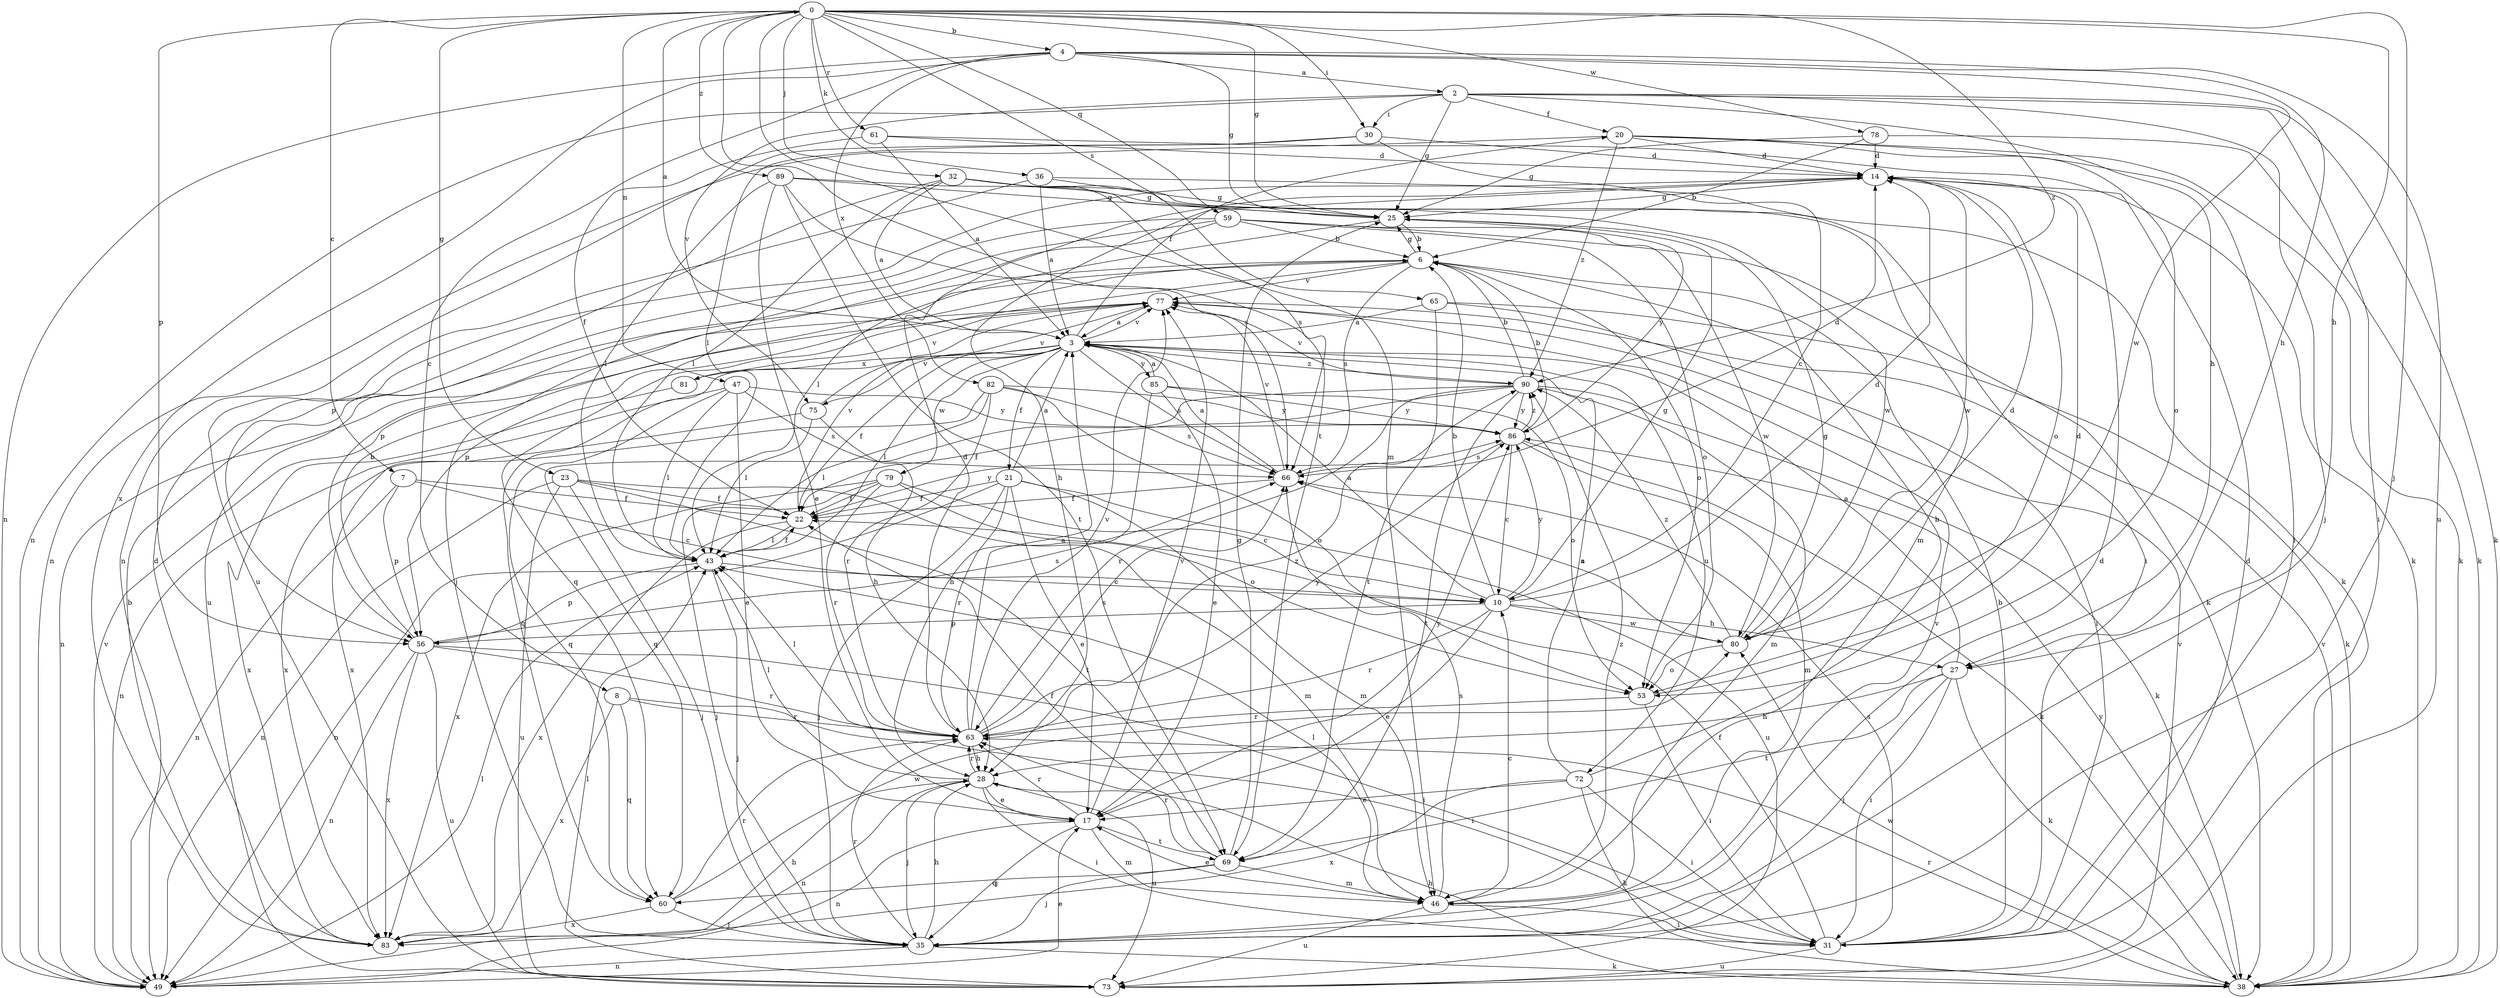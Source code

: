 strict digraph  {
0;
2;
3;
4;
6;
7;
8;
10;
14;
17;
20;
21;
22;
23;
25;
27;
28;
30;
31;
32;
35;
36;
38;
43;
46;
47;
49;
53;
56;
59;
60;
61;
63;
65;
66;
69;
72;
73;
75;
77;
78;
79;
80;
81;
82;
83;
85;
86;
89;
90;
0 -> 4  [label=b];
0 -> 7  [label=c];
0 -> 23  [label=g];
0 -> 25  [label=g];
0 -> 27  [label=h];
0 -> 30  [label=i];
0 -> 32  [label=j];
0 -> 35  [label=j];
0 -> 36  [label=k];
0 -> 46  [label=m];
0 -> 47  [label=n];
0 -> 56  [label=p];
0 -> 59  [label=q];
0 -> 61  [label=r];
0 -> 65  [label=s];
0 -> 69  [label=t];
0 -> 78  [label=w];
0 -> 89  [label=z];
0 -> 90  [label=z];
2 -> 20  [label=f];
2 -> 25  [label=g];
2 -> 27  [label=h];
2 -> 30  [label=i];
2 -> 31  [label=i];
2 -> 35  [label=j];
2 -> 38  [label=k];
2 -> 49  [label=n];
2 -> 75  [label=v];
3 -> 0  [label=a];
3 -> 20  [label=f];
3 -> 21  [label=f];
3 -> 22  [label=f];
3 -> 43  [label=l];
3 -> 60  [label=q];
3 -> 66  [label=s];
3 -> 72  [label=u];
3 -> 75  [label=v];
3 -> 77  [label=v];
3 -> 79  [label=w];
3 -> 81  [label=x];
3 -> 85  [label=y];
3 -> 90  [label=z];
4 -> 2  [label=a];
4 -> 8  [label=c];
4 -> 25  [label=g];
4 -> 27  [label=h];
4 -> 49  [label=n];
4 -> 73  [label=u];
4 -> 80  [label=w];
4 -> 82  [label=x];
4 -> 83  [label=x];
6 -> 25  [label=g];
6 -> 53  [label=o];
6 -> 56  [label=p];
6 -> 60  [label=q];
6 -> 66  [label=s];
6 -> 77  [label=v];
7 -> 10  [label=c];
7 -> 22  [label=f];
7 -> 49  [label=n];
7 -> 56  [label=p];
8 -> 31  [label=i];
8 -> 60  [label=q];
8 -> 63  [label=r];
8 -> 83  [label=x];
10 -> 3  [label=a];
10 -> 6  [label=b];
10 -> 14  [label=d];
10 -> 17  [label=e];
10 -> 25  [label=g];
10 -> 27  [label=h];
10 -> 56  [label=p];
10 -> 63  [label=r];
10 -> 80  [label=w];
10 -> 86  [label=y];
14 -> 25  [label=g];
14 -> 28  [label=h];
14 -> 53  [label=o];
14 -> 80  [label=w];
17 -> 35  [label=j];
17 -> 46  [label=m];
17 -> 49  [label=n];
17 -> 63  [label=r];
17 -> 69  [label=t];
17 -> 77  [label=v];
17 -> 86  [label=y];
20 -> 14  [label=d];
20 -> 31  [label=i];
20 -> 38  [label=k];
20 -> 49  [label=n];
20 -> 53  [label=o];
20 -> 90  [label=z];
21 -> 3  [label=a];
21 -> 17  [label=e];
21 -> 22  [label=f];
21 -> 35  [label=j];
21 -> 46  [label=m];
21 -> 49  [label=n];
21 -> 63  [label=r];
21 -> 73  [label=u];
22 -> 43  [label=l];
22 -> 77  [label=v];
22 -> 83  [label=x];
22 -> 86  [label=y];
23 -> 22  [label=f];
23 -> 35  [label=j];
23 -> 46  [label=m];
23 -> 49  [label=n];
23 -> 69  [label=t];
23 -> 73  [label=u];
25 -> 6  [label=b];
25 -> 43  [label=l];
25 -> 86  [label=y];
27 -> 3  [label=a];
27 -> 28  [label=h];
27 -> 31  [label=i];
27 -> 35  [label=j];
27 -> 38  [label=k];
27 -> 69  [label=t];
28 -> 17  [label=e];
28 -> 31  [label=i];
28 -> 35  [label=j];
28 -> 43  [label=l];
28 -> 49  [label=n];
28 -> 63  [label=r];
28 -> 73  [label=u];
30 -> 10  [label=c];
30 -> 14  [label=d];
30 -> 43  [label=l];
30 -> 49  [label=n];
31 -> 6  [label=b];
31 -> 14  [label=d];
31 -> 22  [label=f];
31 -> 66  [label=s];
31 -> 73  [label=u];
32 -> 3  [label=a];
32 -> 25  [label=g];
32 -> 31  [label=i];
32 -> 43  [label=l];
32 -> 46  [label=m];
32 -> 56  [label=p];
32 -> 66  [label=s];
35 -> 14  [label=d];
35 -> 28  [label=h];
35 -> 38  [label=k];
35 -> 49  [label=n];
35 -> 63  [label=r];
35 -> 77  [label=v];
36 -> 3  [label=a];
36 -> 25  [label=g];
36 -> 38  [label=k];
36 -> 73  [label=u];
38 -> 28  [label=h];
38 -> 63  [label=r];
38 -> 77  [label=v];
38 -> 80  [label=w];
38 -> 86  [label=y];
43 -> 10  [label=c];
43 -> 22  [label=f];
43 -> 35  [label=j];
43 -> 56  [label=p];
46 -> 10  [label=c];
46 -> 17  [label=e];
46 -> 31  [label=i];
46 -> 43  [label=l];
46 -> 66  [label=s];
46 -> 73  [label=u];
46 -> 90  [label=z];
47 -> 17  [label=e];
47 -> 43  [label=l];
47 -> 49  [label=n];
47 -> 60  [label=q];
47 -> 66  [label=s];
47 -> 86  [label=y];
49 -> 17  [label=e];
49 -> 43  [label=l];
49 -> 77  [label=v];
53 -> 14  [label=d];
53 -> 31  [label=i];
53 -> 63  [label=r];
56 -> 6  [label=b];
56 -> 31  [label=i];
56 -> 49  [label=n];
56 -> 63  [label=r];
56 -> 66  [label=s];
56 -> 73  [label=u];
56 -> 83  [label=x];
59 -> 6  [label=b];
59 -> 35  [label=j];
59 -> 38  [label=k];
59 -> 53  [label=o];
59 -> 56  [label=p];
59 -> 73  [label=u];
59 -> 80  [label=w];
60 -> 35  [label=j];
60 -> 63  [label=r];
60 -> 80  [label=w];
60 -> 83  [label=x];
61 -> 3  [label=a];
61 -> 14  [label=d];
61 -> 22  [label=f];
61 -> 38  [label=k];
63 -> 3  [label=a];
63 -> 14  [label=d];
63 -> 28  [label=h];
63 -> 43  [label=l];
63 -> 66  [label=s];
63 -> 77  [label=v];
63 -> 86  [label=y];
63 -> 90  [label=z];
65 -> 3  [label=a];
65 -> 31  [label=i];
65 -> 38  [label=k];
65 -> 69  [label=t];
66 -> 3  [label=a];
66 -> 14  [label=d];
66 -> 22  [label=f];
66 -> 77  [label=v];
69 -> 22  [label=f];
69 -> 25  [label=g];
69 -> 35  [label=j];
69 -> 46  [label=m];
69 -> 60  [label=q];
69 -> 63  [label=r];
72 -> 3  [label=a];
72 -> 6  [label=b];
72 -> 17  [label=e];
72 -> 31  [label=i];
72 -> 38  [label=k];
72 -> 83  [label=x];
73 -> 43  [label=l];
73 -> 77  [label=v];
75 -> 28  [label=h];
75 -> 43  [label=l];
75 -> 77  [label=v];
75 -> 83  [label=x];
77 -> 3  [label=a];
77 -> 49  [label=n];
78 -> 6  [label=b];
78 -> 14  [label=d];
78 -> 25  [label=g];
78 -> 38  [label=k];
79 -> 10  [label=c];
79 -> 22  [label=f];
79 -> 35  [label=j];
79 -> 53  [label=o];
79 -> 63  [label=r];
79 -> 83  [label=x];
80 -> 14  [label=d];
80 -> 25  [label=g];
80 -> 53  [label=o];
80 -> 66  [label=s];
80 -> 90  [label=z];
81 -> 77  [label=v];
81 -> 83  [label=x];
82 -> 43  [label=l];
82 -> 53  [label=o];
82 -> 63  [label=r];
82 -> 66  [label=s];
82 -> 83  [label=x];
82 -> 86  [label=y];
83 -> 6  [label=b];
83 -> 14  [label=d];
83 -> 28  [label=h];
85 -> 3  [label=a];
85 -> 17  [label=e];
85 -> 28  [label=h];
85 -> 53  [label=o];
85 -> 86  [label=y];
86 -> 6  [label=b];
86 -> 10  [label=c];
86 -> 38  [label=k];
86 -> 46  [label=m];
86 -> 66  [label=s];
86 -> 90  [label=z];
89 -> 17  [label=e];
89 -> 25  [label=g];
89 -> 43  [label=l];
89 -> 66  [label=s];
89 -> 69  [label=t];
89 -> 80  [label=w];
90 -> 6  [label=b];
90 -> 22  [label=f];
90 -> 38  [label=k];
90 -> 46  [label=m];
90 -> 60  [label=q];
90 -> 63  [label=r];
90 -> 69  [label=t];
90 -> 77  [label=v];
90 -> 86  [label=y];
}

